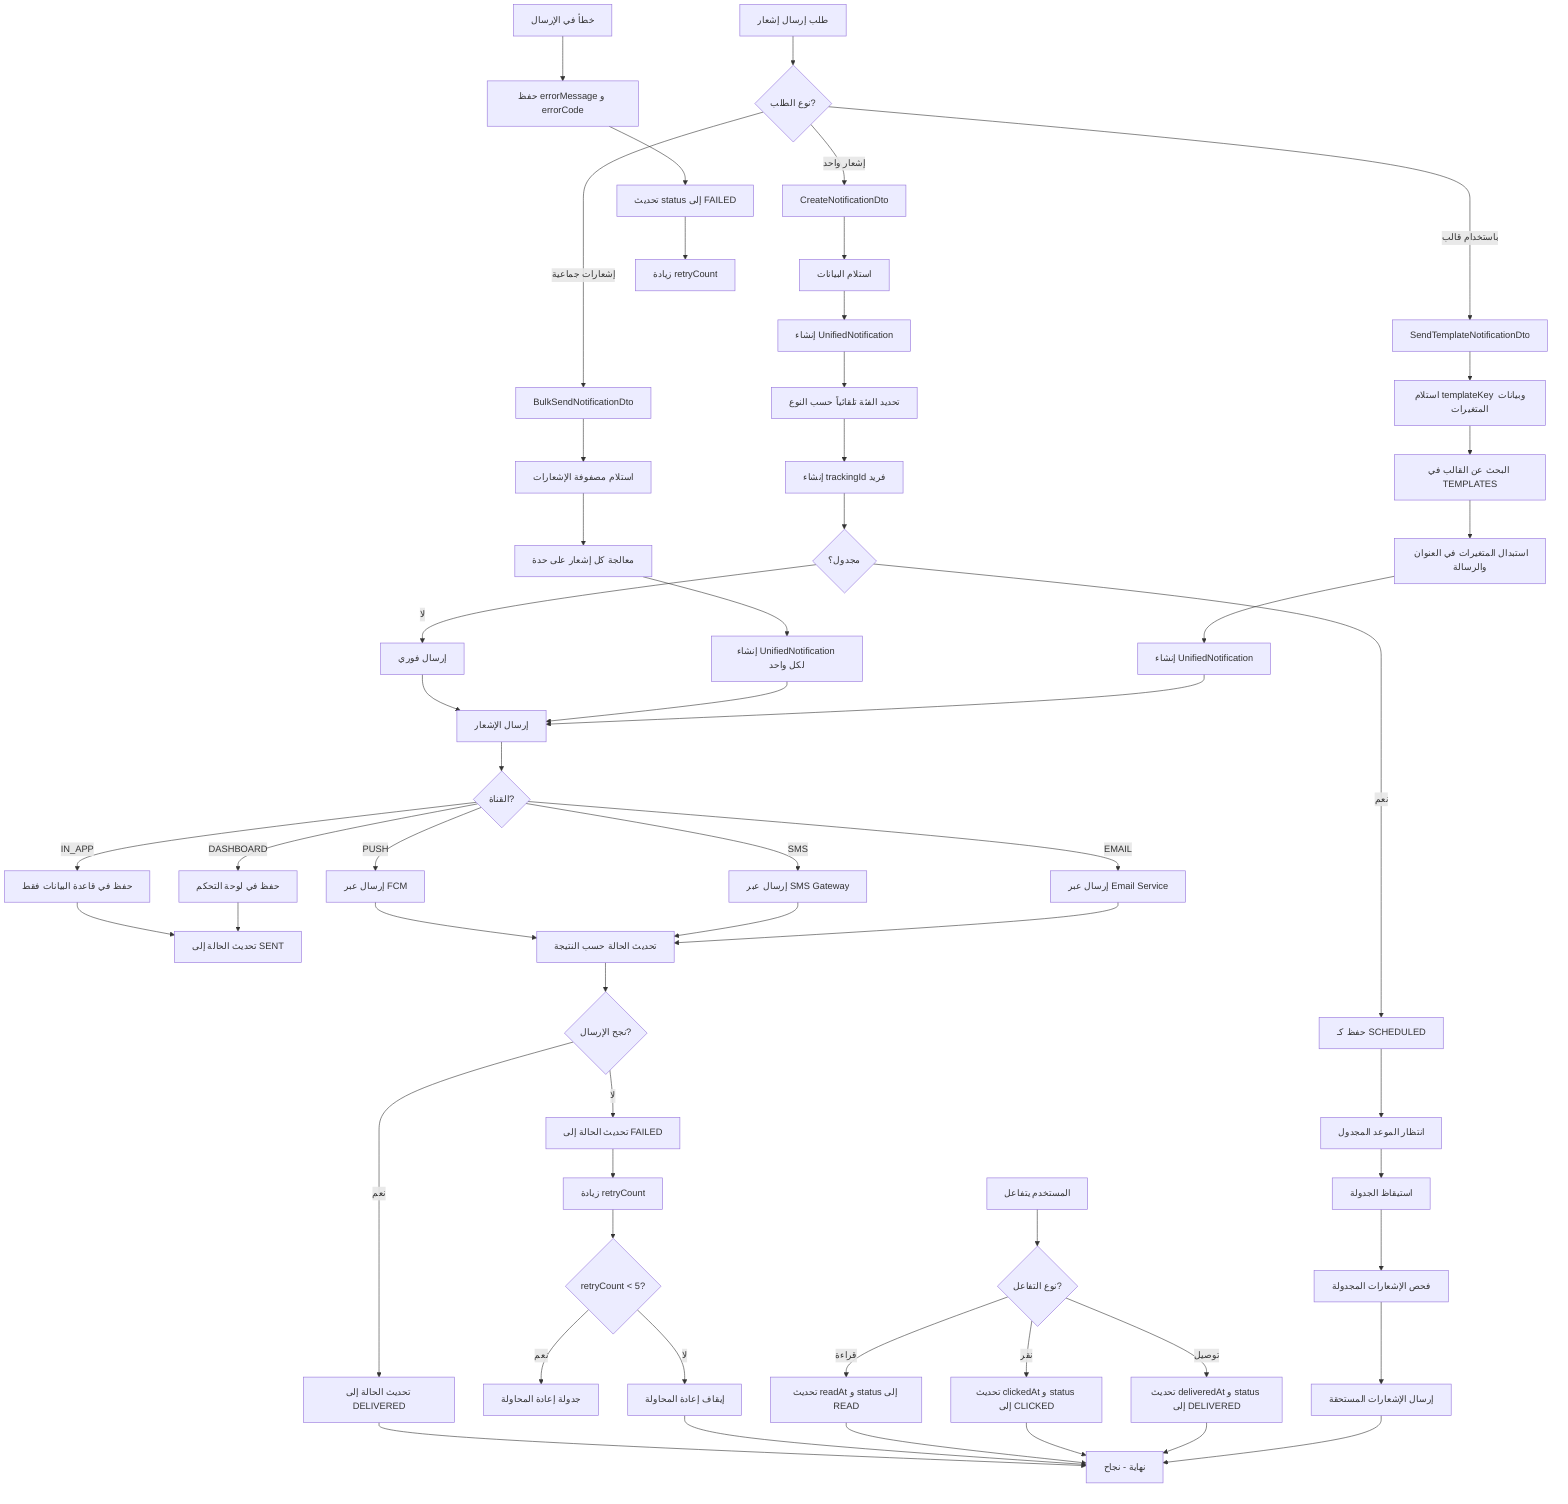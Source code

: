%% Unified Notification System Flow
%% View at https://mermaid.live
flowchart TD
  A[طلب إرسال إشعار] --> B{نوع الطلب?}
  B -->|إشعار واحد| C[CreateNotificationDto]
  B -->|إشعارات جماعية| D[BulkSendNotificationDto]
  B -->|باستخدام قالب| E[SendTemplateNotificationDto]

  %% Single Notification Flow
  C --> C1[استلام البيانات]
  C1 --> C2[إنشاء UnifiedNotification]
  C2 --> C3[تحديد الفئة تلقائياً حسب النوع]
  C3 --> C4[إنشاء trackingId فريد]
  C4 --> C5{مجدول؟}
  C5 -->|نعم| C6[حفظ كـ SCHEDULED]
  C5 -->|لا| C7[إرسال فوري]

  %% Bulk Notifications Flow
  D --> D1[استلام مصفوفة الإشعارات]
  D1 --> D2[معالجة كل إشعار على حدة]
  D2 --> D3[إنشاء UnifiedNotification لكل واحد]

  %% Template Notifications Flow
  E --> E1[استلام templateKey وبيانات المتغيرات]
  E1 --> E2[البحث عن القالب في TEMPLATES]
  E2 --> E3[استبدال المتغيرات في العنوان والرسالة]
  E3 --> E4[إنشاء UnifiedNotification]

  %% Sending Process
  C7 --> F[إرسال الإشعار]
  D3 --> F
  E4 --> F
  C6 --> G[انتظار الموعد المجدول]

  F --> F1{القناة?}
  F1 -->|IN_APP| F2[حفظ في قاعدة البيانات فقط]
  F1 -->|PUSH| F3[إرسال عبر FCM]
  F1 -->|SMS| F4[إرسال عبر SMS Gateway]
  F1 -->|EMAIL| F5[إرسال عبر Email Service]
  F1 -->|DASHBOARD| F6[حفظ في لوحة التحكم]

  F2 --> F7[تحديث الحالة إلى SENT]
  F3 --> F8[تحديث الحالة حسب النتيجة]
  F4 --> F8
  F5 --> F8
  F6 --> F7

  F8 --> F9{نجح الإرسال?}
  F9 -->|نعم| F10[تحديث الحالة إلى DELIVERED]
  F9 -->|لا| F11[تحديث الحالة إلى FAILED]
  F11 --> F12[زيادة retryCount]
  F12 --> F13{retryCount < 5?}
  F13 -->|نعم| F14[جدولة إعادة المحاولة]
  F13 -->|لا| F15[إيقاف إعادة المحاولة]

  %% Status Tracking
  H[المستخدم يتفاعل] --> I{نوع التفاعل?}
  I -->|قراءة| J[تحديث readAt و status إلى READ]
  I -->|نقر| K[تحديث clickedAt و status إلى CLICKED]
  I -->|توصيل| L[تحديث deliveredAt و status إلى DELIVERED]

  %% Scheduled Notifications
  G --> M[استيقاظ الجدولة]
  M --> N[فحص الإشعارات المجدولة]
  N --> O[إرسال الإشعارات المستحقة]

  %% Error Handling
  P[خطأ في الإرسال] --> Q[حفظ errorMessage و errorCode]
  Q --> R[تحديث status إلى FAILED]
  R --> S[زيادة retryCount]

  %% End points
  F10 --> Z[نهاية - نجاح]
  F15 --> Z
  J --> Z
  K --> Z
  L --> Z
  O --> Z
